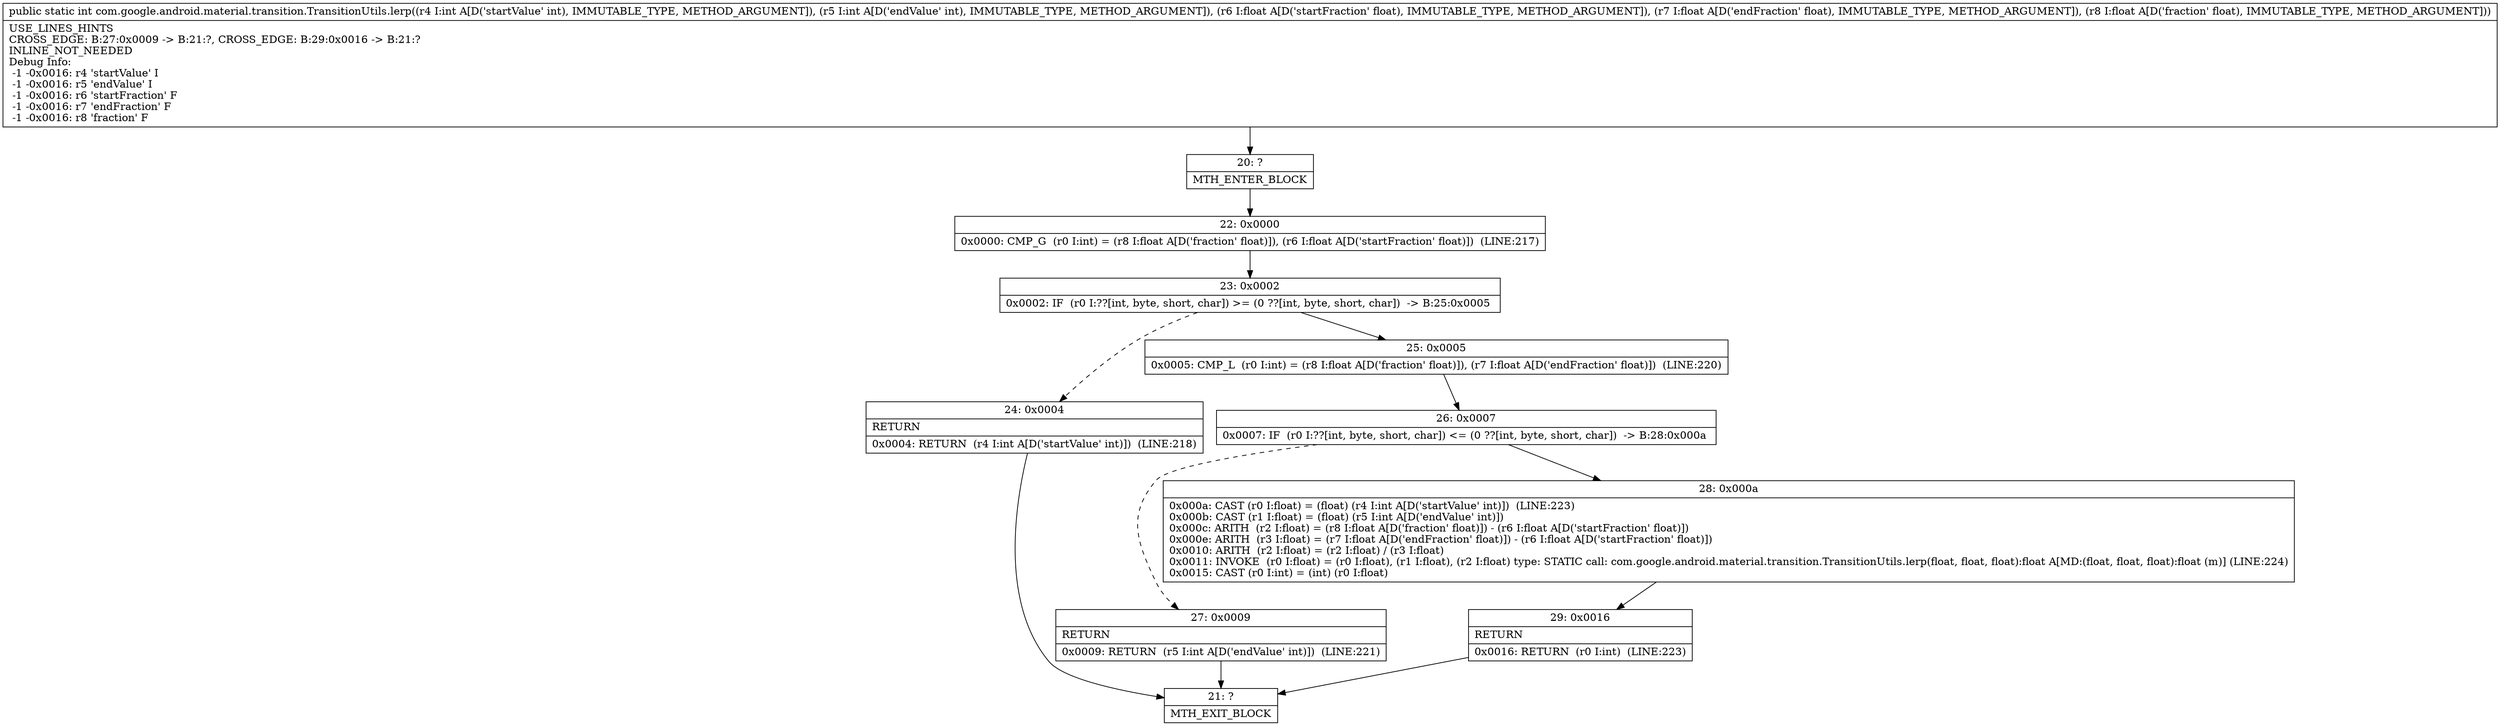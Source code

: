 digraph "CFG forcom.google.android.material.transition.TransitionUtils.lerp(IIFFF)I" {
Node_20 [shape=record,label="{20\:\ ?|MTH_ENTER_BLOCK\l}"];
Node_22 [shape=record,label="{22\:\ 0x0000|0x0000: CMP_G  (r0 I:int) = (r8 I:float A[D('fraction' float)]), (r6 I:float A[D('startFraction' float)])  (LINE:217)\l}"];
Node_23 [shape=record,label="{23\:\ 0x0002|0x0002: IF  (r0 I:??[int, byte, short, char]) \>= (0 ??[int, byte, short, char])  \-\> B:25:0x0005 \l}"];
Node_24 [shape=record,label="{24\:\ 0x0004|RETURN\l|0x0004: RETURN  (r4 I:int A[D('startValue' int)])  (LINE:218)\l}"];
Node_21 [shape=record,label="{21\:\ ?|MTH_EXIT_BLOCK\l}"];
Node_25 [shape=record,label="{25\:\ 0x0005|0x0005: CMP_L  (r0 I:int) = (r8 I:float A[D('fraction' float)]), (r7 I:float A[D('endFraction' float)])  (LINE:220)\l}"];
Node_26 [shape=record,label="{26\:\ 0x0007|0x0007: IF  (r0 I:??[int, byte, short, char]) \<= (0 ??[int, byte, short, char])  \-\> B:28:0x000a \l}"];
Node_27 [shape=record,label="{27\:\ 0x0009|RETURN\l|0x0009: RETURN  (r5 I:int A[D('endValue' int)])  (LINE:221)\l}"];
Node_28 [shape=record,label="{28\:\ 0x000a|0x000a: CAST (r0 I:float) = (float) (r4 I:int A[D('startValue' int)])  (LINE:223)\l0x000b: CAST (r1 I:float) = (float) (r5 I:int A[D('endValue' int)]) \l0x000c: ARITH  (r2 I:float) = (r8 I:float A[D('fraction' float)]) \- (r6 I:float A[D('startFraction' float)]) \l0x000e: ARITH  (r3 I:float) = (r7 I:float A[D('endFraction' float)]) \- (r6 I:float A[D('startFraction' float)]) \l0x0010: ARITH  (r2 I:float) = (r2 I:float) \/ (r3 I:float) \l0x0011: INVOKE  (r0 I:float) = (r0 I:float), (r1 I:float), (r2 I:float) type: STATIC call: com.google.android.material.transition.TransitionUtils.lerp(float, float, float):float A[MD:(float, float, float):float (m)] (LINE:224)\l0x0015: CAST (r0 I:int) = (int) (r0 I:float) \l}"];
Node_29 [shape=record,label="{29\:\ 0x0016|RETURN\l|0x0016: RETURN  (r0 I:int)  (LINE:223)\l}"];
MethodNode[shape=record,label="{public static int com.google.android.material.transition.TransitionUtils.lerp((r4 I:int A[D('startValue' int), IMMUTABLE_TYPE, METHOD_ARGUMENT]), (r5 I:int A[D('endValue' int), IMMUTABLE_TYPE, METHOD_ARGUMENT]), (r6 I:float A[D('startFraction' float), IMMUTABLE_TYPE, METHOD_ARGUMENT]), (r7 I:float A[D('endFraction' float), IMMUTABLE_TYPE, METHOD_ARGUMENT]), (r8 I:float A[D('fraction' float), IMMUTABLE_TYPE, METHOD_ARGUMENT]))  | USE_LINES_HINTS\lCROSS_EDGE: B:27:0x0009 \-\> B:21:?, CROSS_EDGE: B:29:0x0016 \-\> B:21:?\lINLINE_NOT_NEEDED\lDebug Info:\l  \-1 \-0x0016: r4 'startValue' I\l  \-1 \-0x0016: r5 'endValue' I\l  \-1 \-0x0016: r6 'startFraction' F\l  \-1 \-0x0016: r7 'endFraction' F\l  \-1 \-0x0016: r8 'fraction' F\l}"];
MethodNode -> Node_20;Node_20 -> Node_22;
Node_22 -> Node_23;
Node_23 -> Node_24[style=dashed];
Node_23 -> Node_25;
Node_24 -> Node_21;
Node_25 -> Node_26;
Node_26 -> Node_27[style=dashed];
Node_26 -> Node_28;
Node_27 -> Node_21;
Node_28 -> Node_29;
Node_29 -> Node_21;
}

